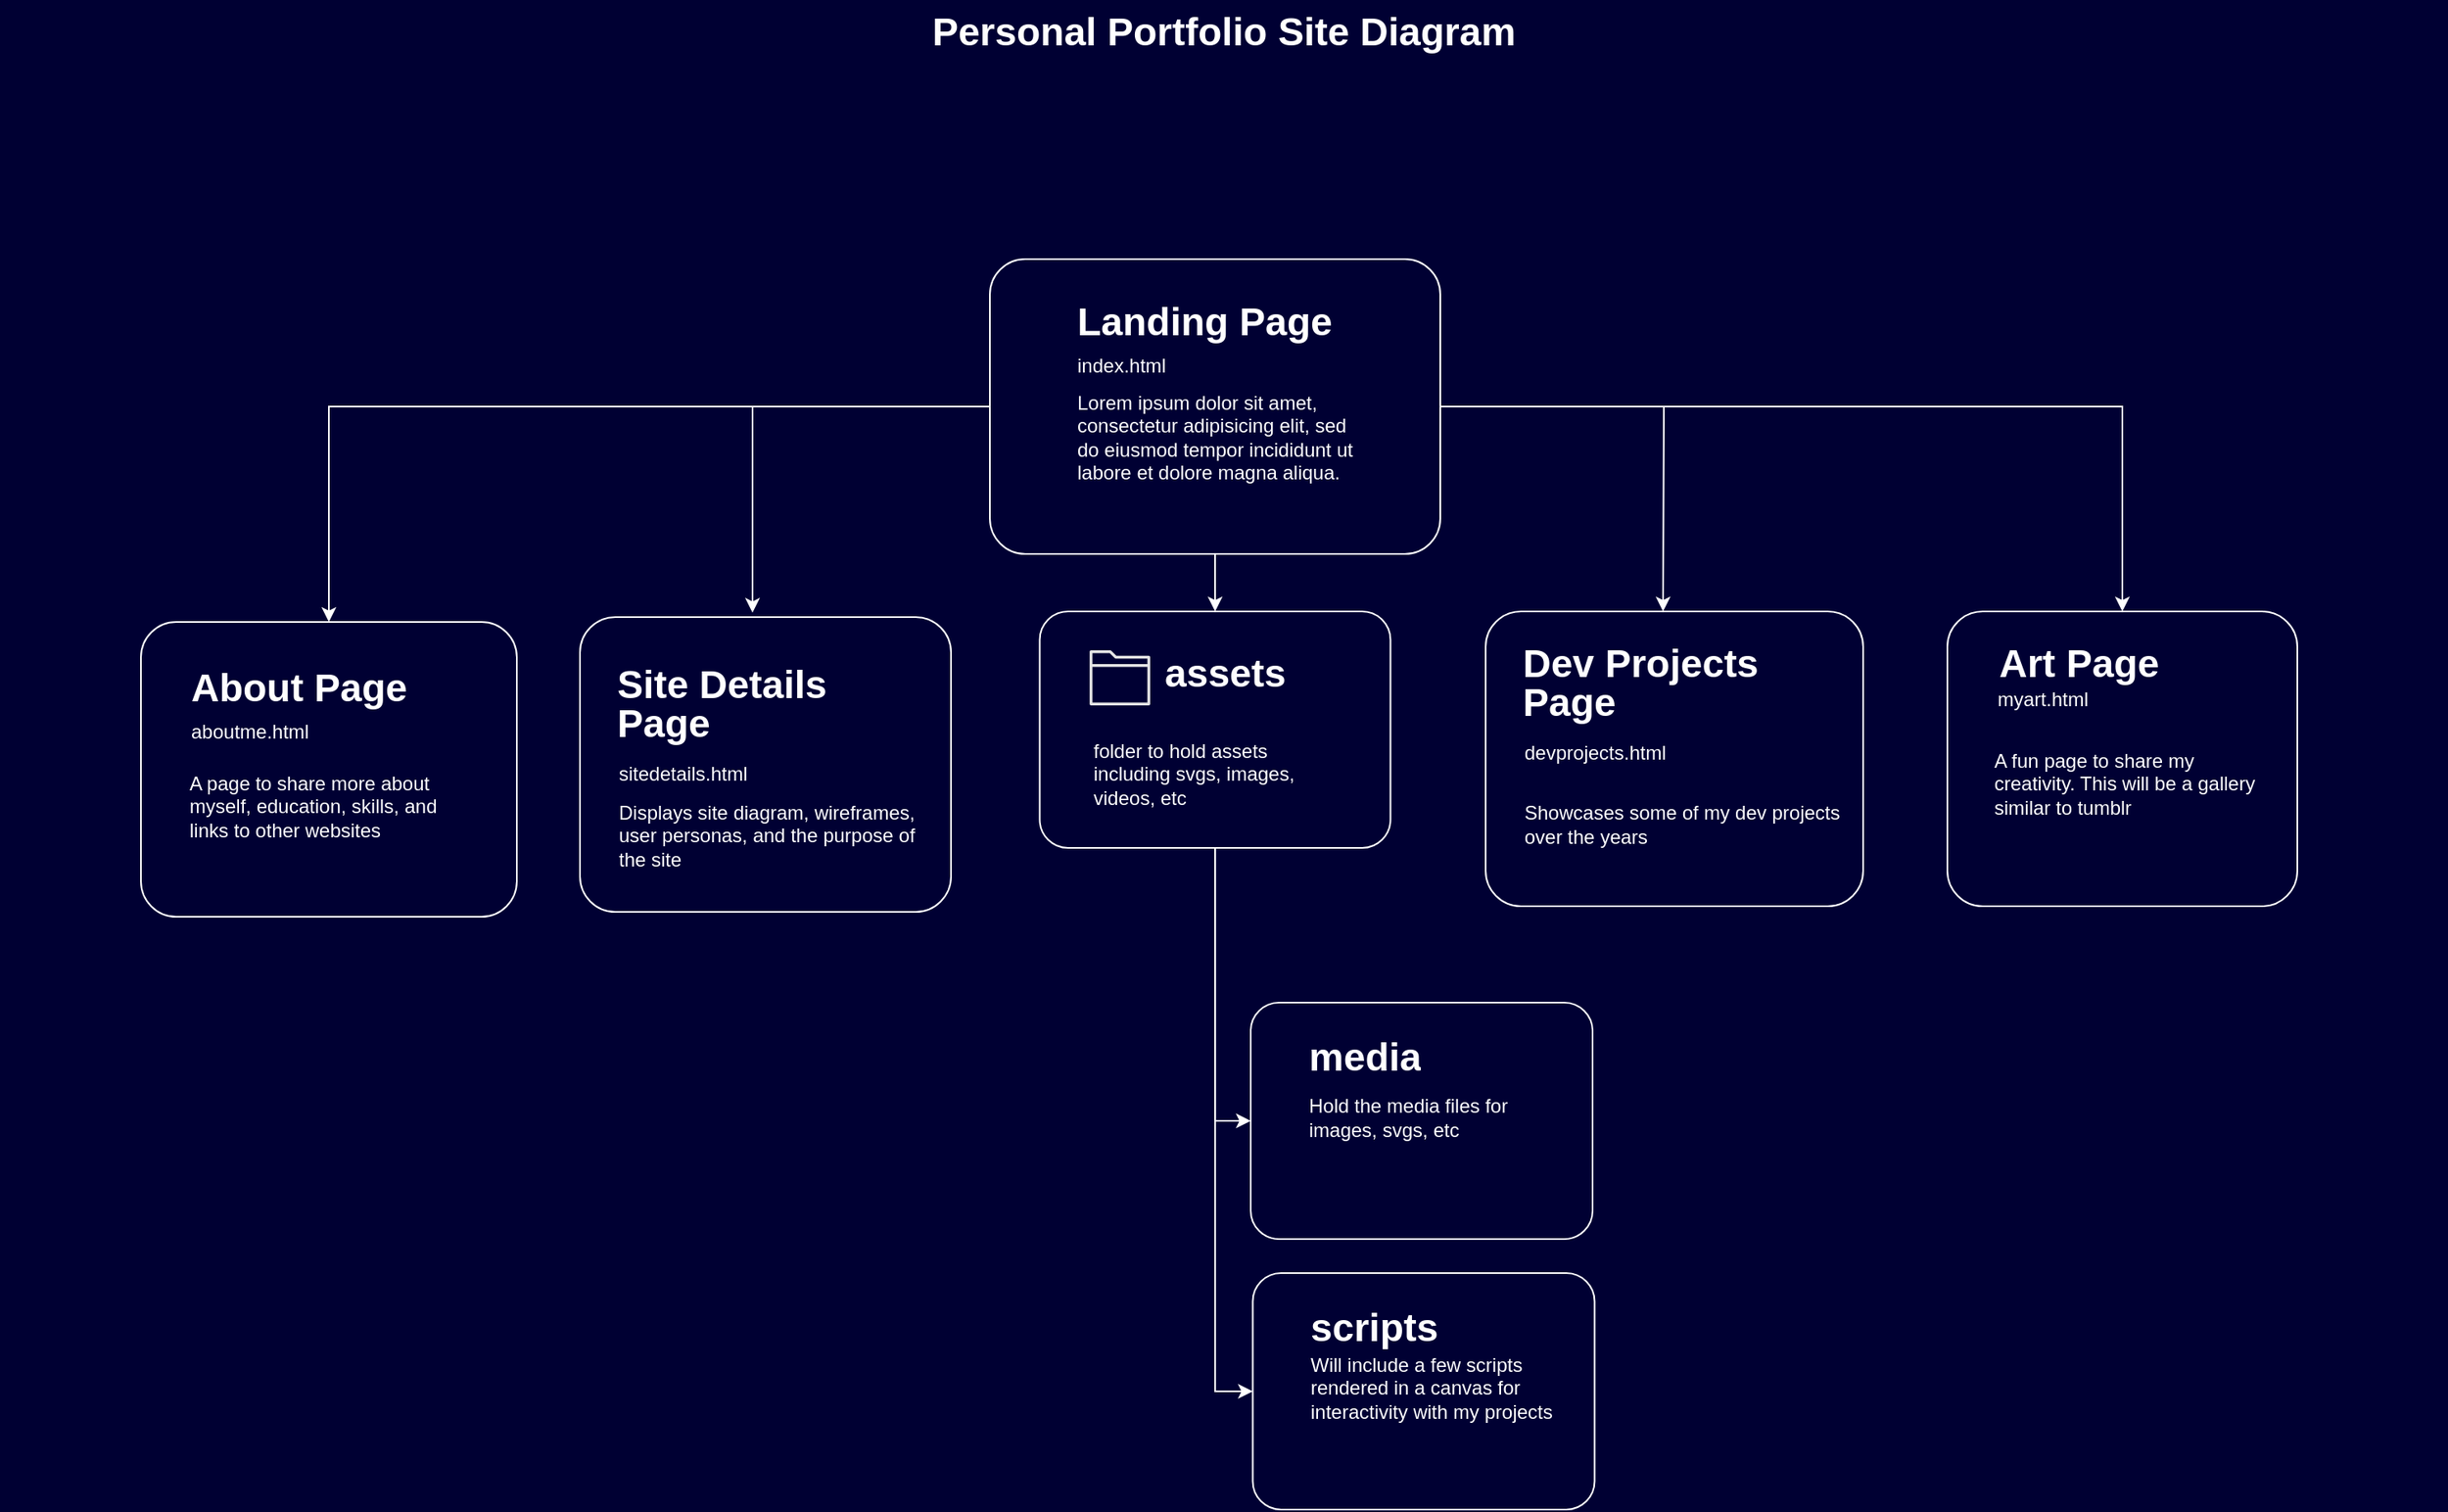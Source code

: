 <mxfile version="22.0.4" type="github">
  <diagram name="Page-1" id="929967ad-93f9-6ef4-fab6-5d389245f69c">
    <mxGraphModel dx="1849" dy="1051" grid="0" gridSize="10" guides="1" tooltips="1" connect="1" arrows="1" fold="1" page="1" pageScale="1.5" pageWidth="1169" pageHeight="826" background="#000033" math="0" shadow="0">
      <root>
        <mxCell id="0" style=";html=1;" />
        <mxCell id="1" style=";html=1;" parent="0" />
        <mxCell id="1672d66443f91eb5-23" value="&lt;font color=&quot;#ffffff&quot;&gt;Personal Portfolio Site Diagram&lt;/font&gt;" style="text;html=1;fontSize=24;fontStyle=1;verticalAlign=middle;align=center;" parent="1" vertex="1">
          <mxGeometry x="120" y="40" width="1510" height="40" as="geometry" />
        </mxCell>
        <mxCell id="I3EDX4jBu8Ln861fsa6N-10" style="edgeStyle=orthogonalEdgeStyle;rounded=0;orthogonalLoop=1;jettySize=auto;html=1;entryX=0.5;entryY=0;entryDx=0;entryDy=0;strokeColor=#FFFFFF;" edge="1" parent="1" source="XCRQBAGbuWee2OxwCd0X-1" target="6zt7Fhe0QMiv9Hf3yPAy-8">
          <mxGeometry relative="1" as="geometry">
            <mxPoint x="1524" y="294" as="targetPoint" />
            <Array as="points">
              <mxPoint x="961" y="290" />
              <mxPoint x="1367" y="291" />
            </Array>
          </mxGeometry>
        </mxCell>
        <mxCell id="I3EDX4jBu8Ln861fsa6N-16" style="edgeStyle=orthogonalEdgeStyle;rounded=0;orthogonalLoop=1;jettySize=auto;html=1;entryX=0.5;entryY=0;entryDx=0;entryDy=0;strokeColor=#FFFFFF;" edge="1" parent="1" source="XCRQBAGbuWee2OxwCd0X-1" target="XCRQBAGbuWee2OxwCd0X-4">
          <mxGeometry relative="1" as="geometry">
            <mxPoint x="199.727" y="305.455" as="targetPoint" />
          </mxGeometry>
        </mxCell>
        <mxCell id="I3EDX4jBu8Ln861fsa6N-17" style="edgeStyle=orthogonalEdgeStyle;rounded=0;orthogonalLoop=1;jettySize=auto;html=1;entryX=0.465;entryY=-0.015;entryDx=0;entryDy=0;entryPerimeter=0;strokeColor=#FFFFFF;" edge="1" parent="1" source="XCRQBAGbuWee2OxwCd0X-1" target="6zt7Fhe0QMiv9Hf3yPAy-2">
          <mxGeometry relative="1" as="geometry">
            <mxPoint x="568.333" y="299.667" as="targetPoint" />
          </mxGeometry>
        </mxCell>
        <mxCell id="I3EDX4jBu8Ln861fsa6N-18" style="edgeStyle=orthogonalEdgeStyle;rounded=0;orthogonalLoop=1;jettySize=auto;html=1;entryX=0.5;entryY=0;entryDx=0;entryDy=0;strokeColor=#FFFFFF;" edge="1" parent="1" source="XCRQBAGbuWee2OxwCd0X-1">
          <mxGeometry relative="1" as="geometry">
            <mxPoint x="1146.5" y="417.5" as="targetPoint" />
          </mxGeometry>
        </mxCell>
        <mxCell id="I3EDX4jBu8Ln861fsa6N-20" style="edgeStyle=orthogonalEdgeStyle;rounded=0;orthogonalLoop=1;jettySize=auto;html=1;strokeColor=#FFFFFF;" edge="1" parent="1" source="XCRQBAGbuWee2OxwCd0X-1" target="I3EDX4jBu8Ln861fsa6N-4">
          <mxGeometry relative="1" as="geometry" />
        </mxCell>
        <mxCell id="XCRQBAGbuWee2OxwCd0X-1" value="" style="rounded=1;whiteSpace=wrap;html=1;fillColor=none;arcSize=12;strokeColor=#FFFFFF;" parent="1" vertex="1">
          <mxGeometry x="731" y="200" width="278" height="182" as="geometry" />
        </mxCell>
        <mxCell id="XCRQBAGbuWee2OxwCd0X-3" value="&lt;p style=&quot;line-height: 70%;&quot;&gt;&lt;/p&gt;&lt;h1 style=&quot;line-height: 60%;&quot;&gt;&lt;font color=&quot;#ffffff&quot;&gt;Landing Page&lt;/font&gt;&lt;/h1&gt;&lt;div style=&quot;line-height: 60%;&quot;&gt;&lt;font color=&quot;#ffffff&quot;&gt;index.html&lt;/font&gt;&lt;/div&gt;&lt;p&gt;&lt;font color=&quot;#ffffff&quot;&gt;Lorem ipsum dolor sit amet, consectetur adipisicing elit, sed do eiusmod tempor incididunt ut labore et dolore magna aliqua.&lt;/font&gt;&lt;/p&gt;&lt;p&gt;&lt;/p&gt;" style="text;html=1;strokeColor=none;fillColor=none;spacing=5;spacingTop=-20;whiteSpace=wrap;overflow=hidden;rounded=0;" parent="1" vertex="1">
          <mxGeometry x="780" y="226" width="190" height="120" as="geometry" />
        </mxCell>
        <mxCell id="XCRQBAGbuWee2OxwCd0X-4" value="" style="rounded=1;whiteSpace=wrap;html=1;fillColor=none;arcSize=12;strokeColor=#FFFFFF;" parent="1" vertex="1">
          <mxGeometry x="207" y="424" width="232" height="182" as="geometry" />
        </mxCell>
        <mxCell id="XCRQBAGbuWee2OxwCd0X-7" value="&lt;p style=&quot;line-height: 70%;&quot;&gt;&lt;/p&gt;&lt;h1 style=&quot;line-height: 60%;&quot;&gt;&lt;font color=&quot;#ffffff&quot;&gt;About Page&lt;/font&gt;&lt;/h1&gt;&lt;div style=&quot;line-height: 60%;&quot;&gt;&lt;font color=&quot;#ffffff&quot;&gt;aboutme.html&lt;/font&gt;&lt;/div&gt;&lt;p&gt;&lt;br&gt;&lt;/p&gt;&lt;p&gt;&lt;/p&gt;" style="text;html=1;strokeColor=none;fillColor=none;spacing=5;spacingTop=-20;whiteSpace=wrap;overflow=hidden;rounded=0;" parent="1" vertex="1">
          <mxGeometry x="233" y="451.5" width="190" height="55.5" as="geometry" />
        </mxCell>
        <mxCell id="6zt7Fhe0QMiv9Hf3yPAy-1" value="" style="rounded=1;whiteSpace=wrap;html=1;fillColor=none;arcSize=12;strokeColor=#FFFFFF;" parent="1" vertex="1">
          <mxGeometry x="892" y="659" width="211" height="146" as="geometry" />
        </mxCell>
        <mxCell id="6zt7Fhe0QMiv9Hf3yPAy-2" value="" style="rounded=1;whiteSpace=wrap;html=1;fillColor=none;arcSize=12;strokeColor=#FFFFFF;" parent="1" vertex="1">
          <mxGeometry x="478" y="421" width="229" height="182" as="geometry" />
        </mxCell>
        <mxCell id="6zt7Fhe0QMiv9Hf3yPAy-3" value="&lt;p style=&quot;line-height: 70%;&quot;&gt;&lt;/p&gt;&lt;h1 style=&quot;line-height: 100%;&quot;&gt;&lt;font color=&quot;#ffffff&quot;&gt;Site Details Page&lt;/font&gt;&lt;/h1&gt;&lt;p&gt;&lt;/p&gt;" style="text;html=1;strokeColor=none;fillColor=none;spacing=5;spacingTop=-20;whiteSpace=wrap;overflow=hidden;rounded=0;" parent="1" vertex="1">
          <mxGeometry x="496" y="444.5" width="195" height="63" as="geometry" />
        </mxCell>
        <mxCell id="6zt7Fhe0QMiv9Hf3yPAy-5" value="&lt;font color=&quot;#ffffff&quot;&gt;Displays site diagram, wireframes, user personas, and the purpose of the site&lt;/font&gt;" style="text;html=1;strokeColor=none;fillColor=none;align=left;verticalAlign=middle;whiteSpace=wrap;rounded=0;" parent="1" vertex="1">
          <mxGeometry x="500" y="539.5" width="197" height="33" as="geometry" />
        </mxCell>
        <mxCell id="6zt7Fhe0QMiv9Hf3yPAy-6" value="&lt;font color=&quot;#ffffff&quot;&gt;sitedetails.html&lt;/font&gt;" style="text;html=1;strokeColor=none;fillColor=none;align=left;verticalAlign=middle;whiteSpace=wrap;rounded=0;" parent="1" vertex="1">
          <mxGeometry x="500" y="507.5" width="93" height="21" as="geometry" />
        </mxCell>
        <mxCell id="6zt7Fhe0QMiv9Hf3yPAy-8" value="" style="rounded=1;whiteSpace=wrap;html=1;fillColor=none;arcSize=12;strokeColor=#FFFFFF;" parent="1" vertex="1">
          <mxGeometry x="1322" y="417.5" width="216" height="182" as="geometry" />
        </mxCell>
        <mxCell id="6zt7Fhe0QMiv9Hf3yPAy-9" value="&lt;p style=&quot;line-height: 70%;&quot;&gt;&lt;/p&gt;&lt;h1 style=&quot;line-height: 100%;&quot;&gt;&lt;font color=&quot;#ffffff&quot;&gt;Art Page&lt;/font&gt;&lt;/h1&gt;&lt;p&gt;&lt;/p&gt;" style="text;html=1;strokeColor=none;fillColor=none;spacing=5;spacingTop=-20;whiteSpace=wrap;overflow=hidden;rounded=0;" parent="1" vertex="1">
          <mxGeometry x="1348.5" y="431.5" width="195" height="38.5" as="geometry" />
        </mxCell>
        <mxCell id="6zt7Fhe0QMiv9Hf3yPAy-10" value="&lt;font color=&quot;#ffffff&quot;&gt;A fun page to share my creativity. This will be a gallery similar to tumblr&lt;/font&gt;" style="text;html=1;strokeColor=none;fillColor=none;align=left;verticalAlign=middle;whiteSpace=wrap;rounded=0;" parent="1" vertex="1">
          <mxGeometry x="1348.5" y="498" width="171.5" height="52" as="geometry" />
        </mxCell>
        <mxCell id="6zt7Fhe0QMiv9Hf3yPAy-11" value="&lt;font color=&quot;#ffffff&quot;&gt;myart.html&lt;/font&gt;" style="text;html=1;strokeColor=none;fillColor=none;align=left;verticalAlign=middle;whiteSpace=wrap;rounded=0;" parent="1" vertex="1">
          <mxGeometry x="1351" y="461" width="93" height="21" as="geometry" />
        </mxCell>
        <mxCell id="6zt7Fhe0QMiv9Hf3yPAy-17" value="" style="rounded=1;whiteSpace=wrap;html=1;fillColor=none;arcSize=12;strokeColor=#FFFFFF;" parent="1" vertex="1">
          <mxGeometry x="1037" y="417.5" width="233" height="182" as="geometry" />
        </mxCell>
        <mxCell id="6zt7Fhe0QMiv9Hf3yPAy-18" value="&lt;p style=&quot;line-height: 70%;&quot;&gt;&lt;/p&gt;&lt;h1 style=&quot;line-height: 100%;&quot;&gt;&lt;span style=&quot;color: rgb(255, 255, 255); background-color: initial;&quot;&gt;Dev Projects Page&lt;/span&gt;&lt;/h1&gt;&lt;h1 style=&quot;line-height: 60%;&quot;&gt;&lt;br&gt;&lt;/h1&gt;&lt;p&gt;&lt;/p&gt;" style="text;html=1;strokeColor=none;fillColor=none;spacing=5;spacingTop=-20;whiteSpace=wrap;overflow=hidden;rounded=0;" parent="1" vertex="1">
          <mxGeometry x="1054.5" y="431.5" width="195" height="63" as="geometry" />
        </mxCell>
        <mxCell id="6zt7Fhe0QMiv9Hf3yPAy-19" value="&lt;font color=&quot;#ffffff&quot;&gt;Showcases some of my dev projects over the years&lt;/font&gt;" style="text;html=1;strokeColor=none;fillColor=none;align=left;verticalAlign=middle;whiteSpace=wrap;rounded=0;" parent="1" vertex="1">
          <mxGeometry x="1058.5" y="522.5" width="214" height="52" as="geometry" />
        </mxCell>
        <mxCell id="6zt7Fhe0QMiv9Hf3yPAy-20" value="&lt;font color=&quot;#ffffff&quot;&gt;devprojects.html&lt;/font&gt;" style="text;html=1;strokeColor=none;fillColor=none;align=left;verticalAlign=middle;whiteSpace=wrap;rounded=0;" parent="1" vertex="1">
          <mxGeometry x="1058.5" y="494.5" width="93" height="21" as="geometry" />
        </mxCell>
        <mxCell id="6zt7Fhe0QMiv9Hf3yPAy-22" value="&lt;p style=&quot;line-height: 70%;&quot;&gt;&lt;/p&gt;&lt;h1 style=&quot;line-height: 100%;&quot;&gt;&lt;font color=&quot;#ffffff&quot;&gt;media&lt;/font&gt;&lt;/h1&gt;&lt;p&gt;&lt;/p&gt;" style="text;html=1;strokeColor=none;fillColor=none;spacing=5;spacingTop=-20;whiteSpace=wrap;overflow=hidden;rounded=0;" parent="1" vertex="1">
          <mxGeometry x="922.5" y="675" width="101.5" height="33" as="geometry" />
        </mxCell>
        <mxCell id="6zt7Fhe0QMiv9Hf3yPAy-23" value="&lt;font color=&quot;#ffffff&quot;&gt;Hold the media files for images, svgs, etc&lt;/font&gt;" style="text;html=1;strokeColor=none;fillColor=none;align=left;verticalAlign=middle;whiteSpace=wrap;rounded=0;" parent="1" vertex="1">
          <mxGeometry x="926" y="704" width="160" height="52" as="geometry" />
        </mxCell>
        <mxCell id="6zt7Fhe0QMiv9Hf3yPAy-34" value="&lt;font color=&quot;#ffffff&quot;&gt;A page to share more about myself, education, skills, and links to other websites&lt;/font&gt;" style="text;html=1;strokeColor=none;fillColor=none;align=left;verticalAlign=middle;whiteSpace=wrap;rounded=0;" parent="1" vertex="1">
          <mxGeometry x="235" y="523" width="166" height="30" as="geometry" />
        </mxCell>
        <mxCell id="I3EDX4jBu8Ln861fsa6N-29" style="edgeStyle=orthogonalEdgeStyle;rounded=0;orthogonalLoop=1;jettySize=auto;html=1;entryX=0;entryY=0.5;entryDx=0;entryDy=0;strokeColor=#FFFFFF;" edge="1" parent="1" source="I3EDX4jBu8Ln861fsa6N-4" target="I3EDX4jBu8Ln861fsa6N-26">
          <mxGeometry relative="1" as="geometry">
            <mxPoint x="870" y="917.487" as="targetPoint" />
          </mxGeometry>
        </mxCell>
        <mxCell id="I3EDX4jBu8Ln861fsa6N-30" style="edgeStyle=orthogonalEdgeStyle;rounded=0;orthogonalLoop=1;jettySize=auto;html=1;entryX=0;entryY=0.5;entryDx=0;entryDy=0;strokeColor=#FFFFFF;" edge="1" parent="1" source="I3EDX4jBu8Ln861fsa6N-4" target="6zt7Fhe0QMiv9Hf3yPAy-1">
          <mxGeometry relative="1" as="geometry" />
        </mxCell>
        <mxCell id="I3EDX4jBu8Ln861fsa6N-4" value="" style="rounded=1;whiteSpace=wrap;html=1;fillColor=none;arcSize=12;strokeColor=#FFFFFF;" vertex="1" parent="1">
          <mxGeometry x="761.75" y="417.5" width="216.5" height="146" as="geometry" />
        </mxCell>
        <mxCell id="I3EDX4jBu8Ln861fsa6N-6" value="" style="sketch=0;outlineConnect=0;fontColor=#232F3E;gradientColor=none;fillColor=#E6E6E6;strokeColor=none;dashed=0;verticalLabelPosition=bottom;verticalAlign=top;align=center;html=1;fontSize=12;fontStyle=0;aspect=fixed;pointerEvents=1;shape=mxgraph.aws4.folder;" vertex="1" parent="1">
          <mxGeometry x="792.58" y="441.5" width="37.35" height="34" as="geometry" />
        </mxCell>
        <mxCell id="I3EDX4jBu8Ln861fsa6N-21" value="&lt;p style=&quot;line-height: 70%;&quot;&gt;&lt;/p&gt;&lt;h1 style=&quot;line-height: 100%;&quot;&gt;&lt;font color=&quot;#ffffff&quot;&gt;assets&lt;/font&gt;&lt;/h1&gt;&lt;p&gt;&lt;/p&gt;" style="text;html=1;strokeColor=none;fillColor=none;spacing=5;spacingTop=-20;whiteSpace=wrap;overflow=hidden;rounded=0;" vertex="1" parent="1">
          <mxGeometry x="834" y="438.25" width="85" height="40.5" as="geometry" />
        </mxCell>
        <mxCell id="I3EDX4jBu8Ln861fsa6N-25" value="&lt;font color=&quot;#ffffff&quot;&gt;folder to hold assets including svgs, images, videos, etc&lt;/font&gt;" style="text;html=1;strokeColor=none;fillColor=none;align=left;verticalAlign=middle;whiteSpace=wrap;rounded=0;" vertex="1" parent="1">
          <mxGeometry x="792.58" y="497.75" width="144" height="40.5" as="geometry" />
        </mxCell>
        <mxCell id="I3EDX4jBu8Ln861fsa6N-26" value="" style="rounded=1;whiteSpace=wrap;html=1;fillColor=none;arcSize=12;strokeColor=#FFFFFF;" vertex="1" parent="1">
          <mxGeometry x="893.25" y="826" width="211" height="146" as="geometry" />
        </mxCell>
        <mxCell id="I3EDX4jBu8Ln861fsa6N-27" value="&lt;p style=&quot;line-height: 70%;&quot;&gt;&lt;/p&gt;&lt;h1 style=&quot;line-height: 100%;&quot;&gt;&lt;font color=&quot;#ffffff&quot;&gt;scripts&lt;/font&gt;&lt;/h1&gt;&lt;p&gt;&lt;/p&gt;" style="text;html=1;strokeColor=none;fillColor=none;spacing=5;spacingTop=-20;whiteSpace=wrap;overflow=hidden;rounded=0;" vertex="1" parent="1">
          <mxGeometry x="923.75" y="842" width="195" height="33" as="geometry" />
        </mxCell>
        <mxCell id="I3EDX4jBu8Ln861fsa6N-28" value="&lt;font color=&quot;#ffffff&quot;&gt;Will include a few scripts rendered in a canvas for interactivity with my projects&lt;/font&gt;" style="text;html=1;strokeColor=none;fillColor=none;align=left;verticalAlign=middle;whiteSpace=wrap;rounded=0;" vertex="1" parent="1">
          <mxGeometry x="927.25" y="871" width="160" height="52" as="geometry" />
        </mxCell>
      </root>
    </mxGraphModel>
  </diagram>
</mxfile>
